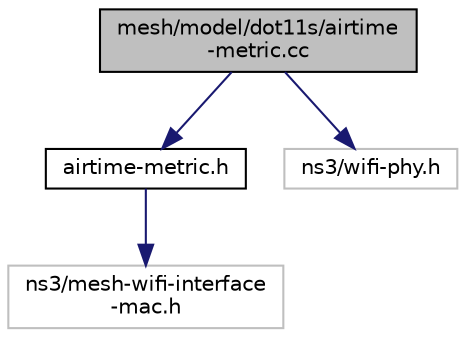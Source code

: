 digraph "mesh/model/dot11s/airtime-metric.cc"
{
  edge [fontname="Helvetica",fontsize="10",labelfontname="Helvetica",labelfontsize="10"];
  node [fontname="Helvetica",fontsize="10",shape=record];
  Node1 [label="mesh/model/dot11s/airtime\l-metric.cc",height=0.2,width=0.4,color="black", fillcolor="grey75", style="filled", fontcolor="black"];
  Node1 -> Node2 [color="midnightblue",fontsize="10",style="solid"];
  Node2 [label="airtime-metric.h",height=0.2,width=0.4,color="black", fillcolor="white", style="filled",URL="$d9/d93/airtime-metric_8h.html"];
  Node2 -> Node3 [color="midnightblue",fontsize="10",style="solid"];
  Node3 [label="ns3/mesh-wifi-interface\l-mac.h",height=0.2,width=0.4,color="grey75", fillcolor="white", style="filled"];
  Node1 -> Node4 [color="midnightblue",fontsize="10",style="solid"];
  Node4 [label="ns3/wifi-phy.h",height=0.2,width=0.4,color="grey75", fillcolor="white", style="filled"];
}
